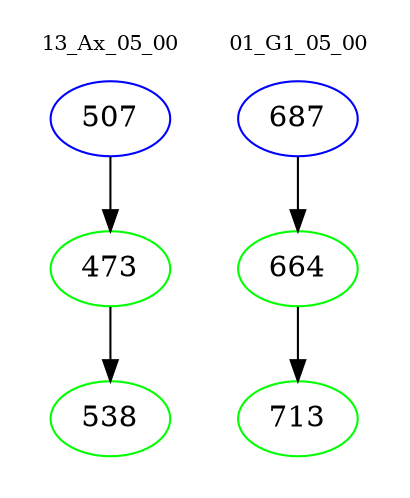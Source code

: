 digraph{
subgraph cluster_0 {
color = white
label = "13_Ax_05_00";
fontsize=10;
T0_507 [label="507", color="blue"]
T0_507 -> T0_473 [color="black"]
T0_473 [label="473", color="green"]
T0_473 -> T0_538 [color="black"]
T0_538 [label="538", color="green"]
}
subgraph cluster_1 {
color = white
label = "01_G1_05_00";
fontsize=10;
T1_687 [label="687", color="blue"]
T1_687 -> T1_664 [color="black"]
T1_664 [label="664", color="green"]
T1_664 -> T1_713 [color="black"]
T1_713 [label="713", color="green"]
}
}
